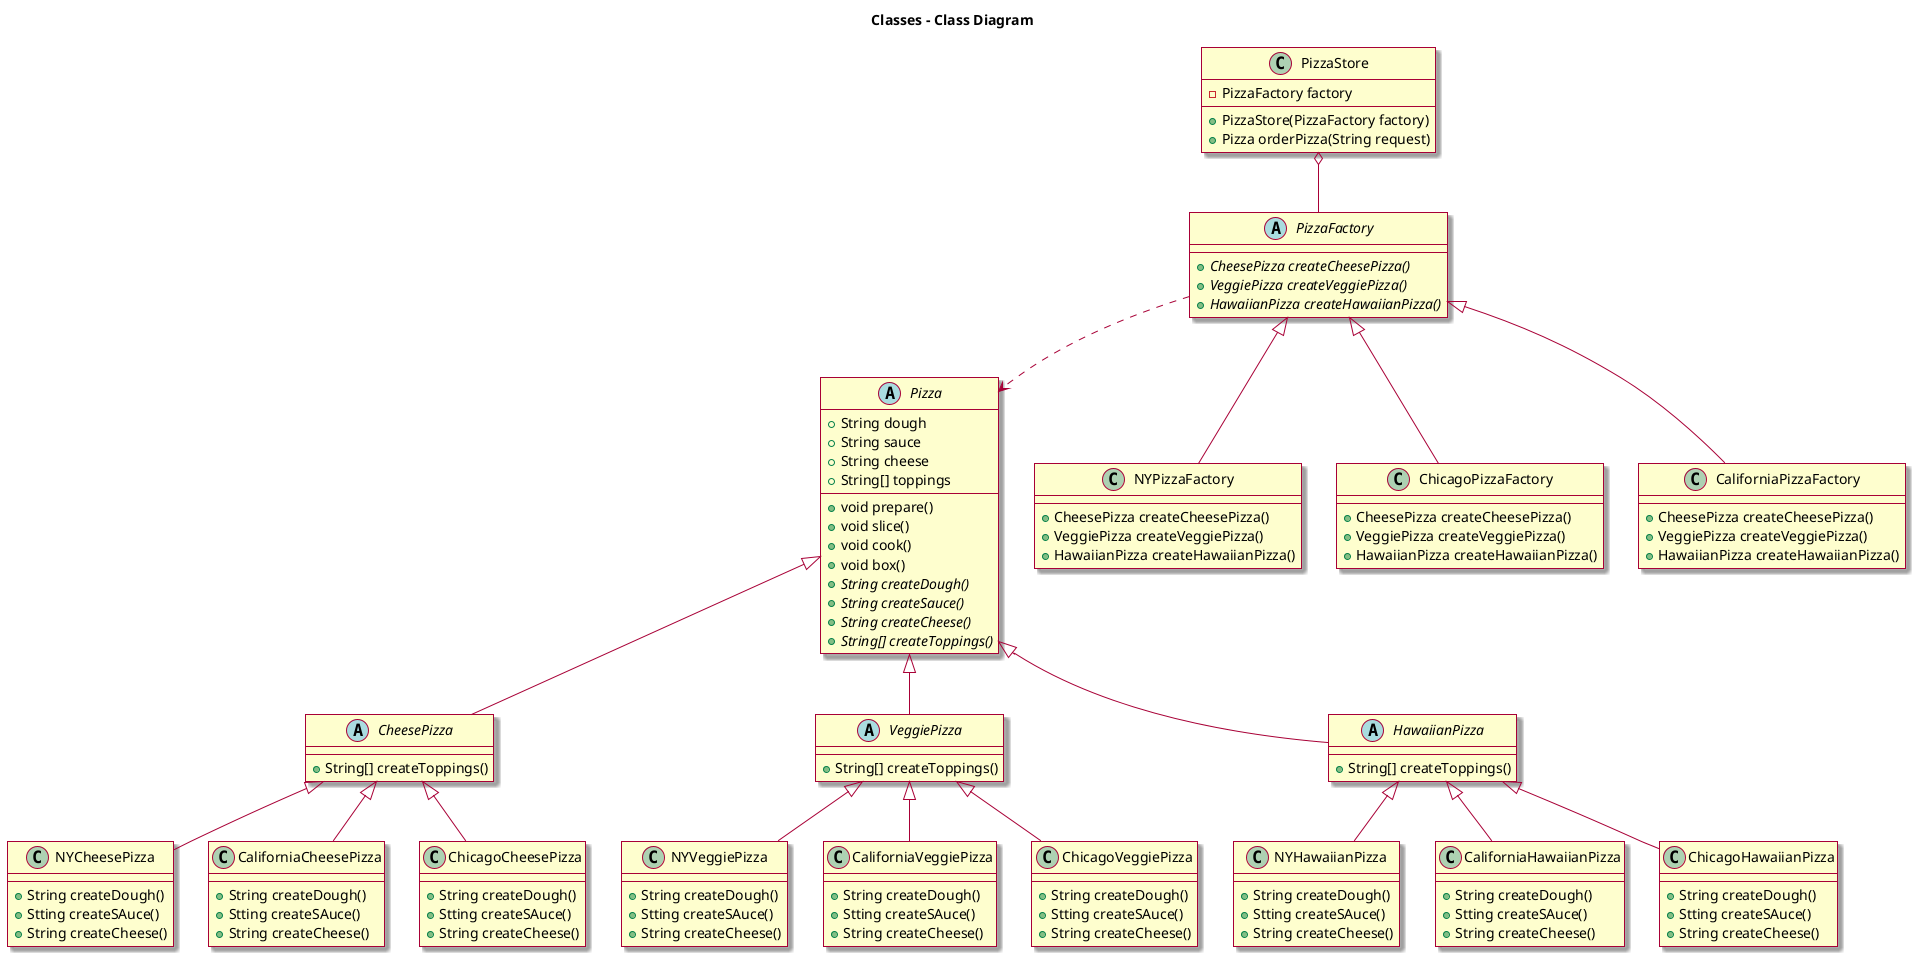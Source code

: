 @startuml class

skin rose

title Classes - Class Diagram

abstract class Pizza {
  +String dough
  +String sauce
  +String cheese
  +String[] toppings

  +void prepare()
  +void slice()
  +void cook()
  +void box()
  {abstract} +String createDough()
  {abstract} +String createSauce()
  {abstract} +String createCheese()
  {abstract} +String[] createToppings()
}

abstract class CheesePizza extends Pizza {
  +String[] createToppings()
}

abstract class VeggiePizza extends Pizza {
  +String[] createToppings()
}

abstract class HawaiianPizza extends Pizza {
  +String[] createToppings()
}

class NYCheesePizza extends CheesePizza {
  +String createDough()
  +Stting createSAuce()
  +String createCheese()
}

class NYVeggiePizza extends VeggiePizza {
  +String createDough()
  +Stting createSAuce()
  +String createCheese()
}

class NYHawaiianPizza extends HawaiianPizza {
  +String createDough()
  +Stting createSAuce()
  +String createCheese()
}

class CaliforniaCheesePizza extends CheesePizza {
  +String createDough()
  +Stting createSAuce()
  +String createCheese()
}

class CaliforniaVeggiePizza extends VeggiePizza {
  +String createDough()
  +Stting createSAuce()
  +String createCheese()
}

class CaliforniaHawaiianPizza extends HawaiianPizza {
  +String createDough()
  +Stting createSAuce()
  +String createCheese()
}

class ChicagoCheesePizza extends CheesePizza {
  +String createDough()
  +Stting createSAuce()
  +String createCheese()
}

class ChicagoVeggiePizza extends VeggiePizza {
  +String createDough()
  +Stting createSAuce()
  +String createCheese()
}

class ChicagoHawaiianPizza extends HawaiianPizza {
  +String createDough()
  +Stting createSAuce()
  +String createCheese()
}

abstract class PizzaFactory {
  {abstract} +CheesePizza createCheesePizza()
  {abstract} +VeggiePizza createVeggiePizza()
  {abstract} +HawaiianPizza createHawaiianPizza()
}
PizzaFactory ..> Pizza

class NYPizzaFactory extends PizzaFactory {
  +CheesePizza createCheesePizza()
  +VeggiePizza createVeggiePizza()
  +HawaiianPizza createHawaiianPizza()
}

class ChicagoPizzaFactory extends PizzaFactory {
  +CheesePizza createCheesePizza()
  +VeggiePizza createVeggiePizza()
  +HawaiianPizza createHawaiianPizza()
}

class CaliforniaPizzaFactory extends PizzaFactory {
  +CheesePizza createCheesePizza()
  +VeggiePizza createVeggiePizza()
  +HawaiianPizza createHawaiianPizza()
}

class PizzaStore {
  -PizzaFactory factory
  
  +PizzaStore(PizzaFactory factory)
  +Pizza orderPizza(String request)
}
PizzaStore o-- PizzaFactory

@enduml